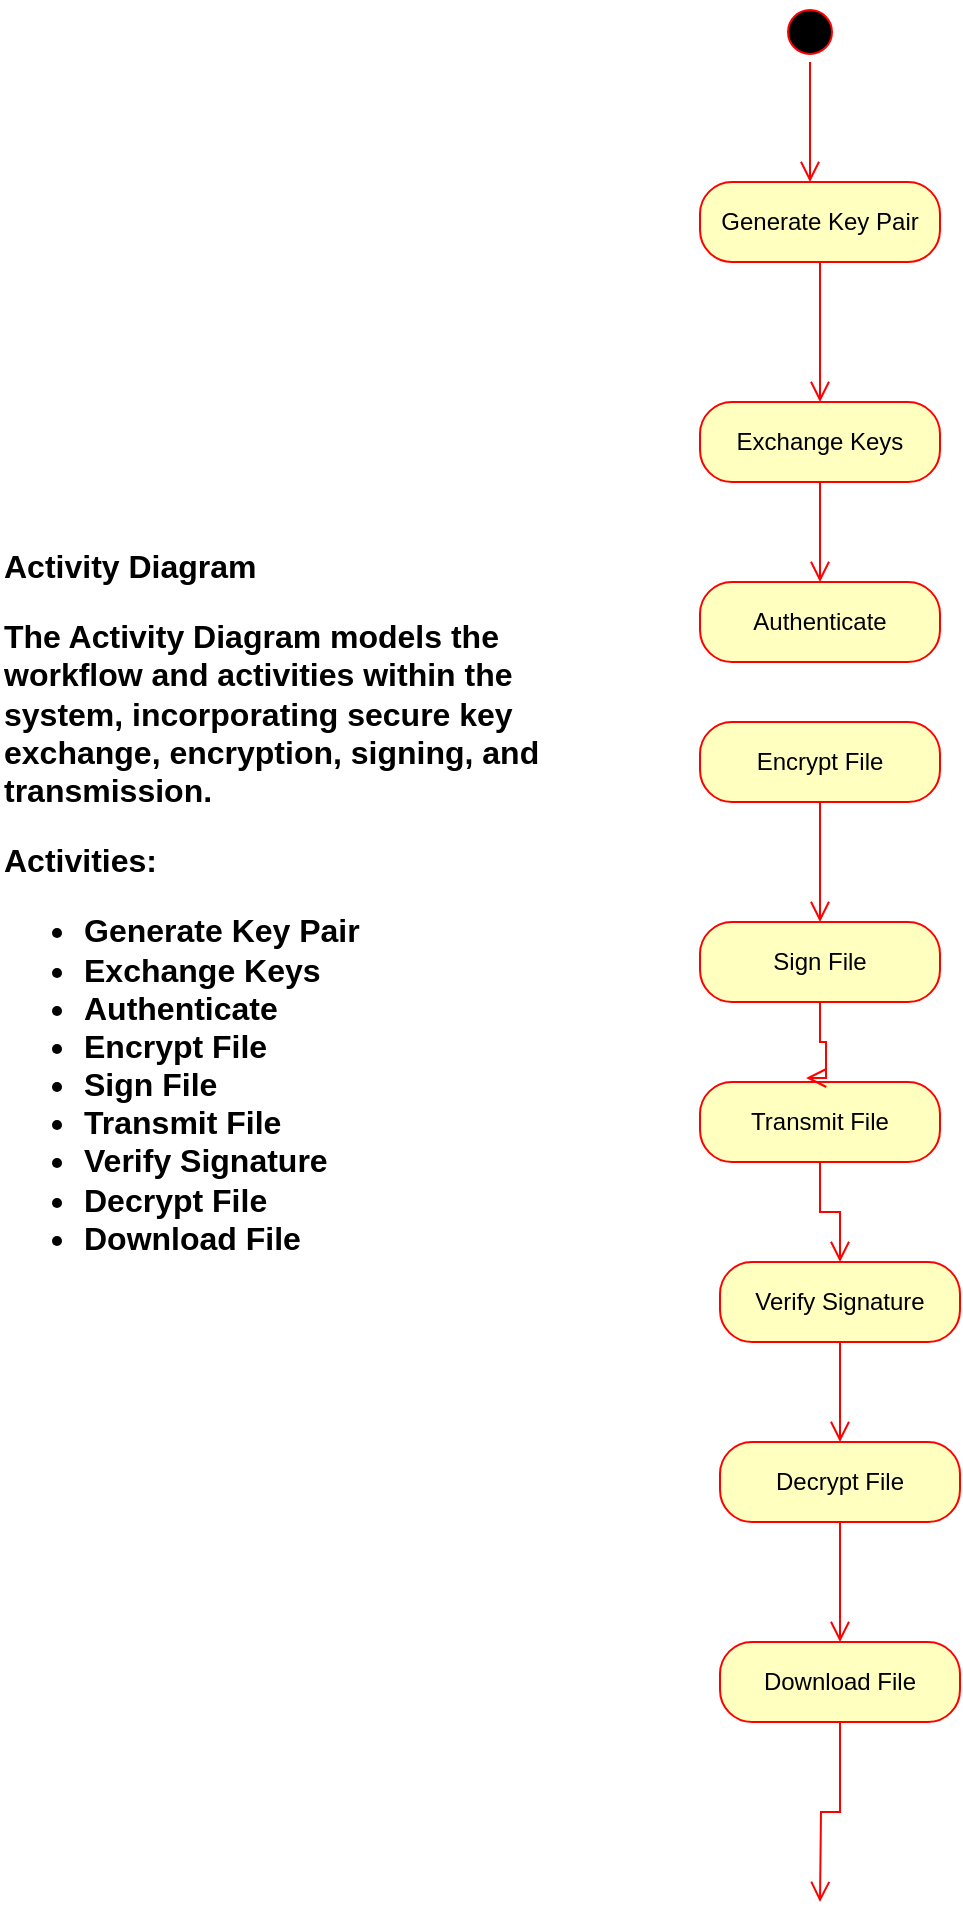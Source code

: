 <mxfile version="24.4.0" type="device">
  <diagram name="Page-1" id="UFcKEp5HDD3tKtdkF1ra">
    <mxGraphModel dx="1274" dy="1751" grid="1" gridSize="10" guides="1" tooltips="1" connect="1" arrows="1" fold="1" page="1" pageScale="1" pageWidth="850" pageHeight="1100" math="0" shadow="0">
      <root>
        <mxCell id="0" />
        <mxCell id="1" parent="0" />
        <mxCell id="qOj0G72neCXMJLTEVKNi-1" value="Generate Key Pair" style="rounded=1;whiteSpace=wrap;html=1;arcSize=40;fontColor=#000000;fillColor=#ffffc0;strokeColor=#ff0000;" vertex="1" parent="1">
          <mxGeometry x="410" y="-170" width="120" height="40" as="geometry" />
        </mxCell>
        <mxCell id="qOj0G72neCXMJLTEVKNi-2" value="" style="edgeStyle=orthogonalEdgeStyle;html=1;verticalAlign=bottom;endArrow=open;endSize=8;strokeColor=#ff0000;rounded=0;entryX=0.5;entryY=0;entryDx=0;entryDy=0;" edge="1" source="qOj0G72neCXMJLTEVKNi-1" parent="1" target="qOj0G72neCXMJLTEVKNi-3">
          <mxGeometry relative="1" as="geometry">
            <mxPoint x="120" y="290" as="targetPoint" />
          </mxGeometry>
        </mxCell>
        <mxCell id="qOj0G72neCXMJLTEVKNi-3" value="Exchange Keys" style="rounded=1;whiteSpace=wrap;html=1;arcSize=40;fontColor=#000000;fillColor=#ffffc0;strokeColor=#ff0000;" vertex="1" parent="1">
          <mxGeometry x="410" y="-60" width="120" height="40" as="geometry" />
        </mxCell>
        <mxCell id="qOj0G72neCXMJLTEVKNi-4" value="" style="edgeStyle=orthogonalEdgeStyle;html=1;verticalAlign=bottom;endArrow=open;endSize=8;strokeColor=#ff0000;rounded=0;entryX=0.5;entryY=0;entryDx=0;entryDy=0;" edge="1" parent="1" source="qOj0G72neCXMJLTEVKNi-3" target="qOj0G72neCXMJLTEVKNi-5">
          <mxGeometry relative="1" as="geometry">
            <mxPoint x="130" y="300" as="targetPoint" />
          </mxGeometry>
        </mxCell>
        <mxCell id="qOj0G72neCXMJLTEVKNi-5" value="Authenticate" style="rounded=1;whiteSpace=wrap;html=1;arcSize=40;fontColor=#000000;fillColor=#ffffc0;strokeColor=#ff0000;" vertex="1" parent="1">
          <mxGeometry x="410" y="30" width="120" height="40" as="geometry" />
        </mxCell>
        <mxCell id="qOj0G72neCXMJLTEVKNi-7" value="Encrypt File" style="rounded=1;whiteSpace=wrap;html=1;arcSize=40;fontColor=#000000;fillColor=#ffffc0;strokeColor=#ff0000;" vertex="1" parent="1">
          <mxGeometry x="410" y="100" width="120" height="40" as="geometry" />
        </mxCell>
        <mxCell id="qOj0G72neCXMJLTEVKNi-8" value="" style="edgeStyle=orthogonalEdgeStyle;html=1;verticalAlign=bottom;endArrow=open;endSize=8;strokeColor=#ff0000;rounded=0;entryX=0.5;entryY=0;entryDx=0;entryDy=0;" edge="1" parent="1" source="qOj0G72neCXMJLTEVKNi-7" target="qOj0G72neCXMJLTEVKNi-9">
          <mxGeometry relative="1" as="geometry">
            <mxPoint x="150" y="300" as="targetPoint" />
          </mxGeometry>
        </mxCell>
        <mxCell id="qOj0G72neCXMJLTEVKNi-9" value="Sign File" style="rounded=1;whiteSpace=wrap;html=1;arcSize=40;fontColor=#000000;fillColor=#ffffc0;strokeColor=#ff0000;" vertex="1" parent="1">
          <mxGeometry x="410" y="200" width="120" height="40" as="geometry" />
        </mxCell>
        <mxCell id="qOj0G72neCXMJLTEVKNi-11" value="Transmit File" style="rounded=1;whiteSpace=wrap;html=1;arcSize=40;fontColor=#000000;fillColor=#ffffc0;strokeColor=#ff0000;" vertex="1" parent="1">
          <mxGeometry x="410" y="280" width="120" height="40" as="geometry" />
        </mxCell>
        <mxCell id="qOj0G72neCXMJLTEVKNi-12" value="" style="edgeStyle=orthogonalEdgeStyle;html=1;verticalAlign=bottom;endArrow=open;endSize=8;strokeColor=#ff0000;rounded=0;entryX=0.5;entryY=0;entryDx=0;entryDy=0;" edge="1" parent="1" source="qOj0G72neCXMJLTEVKNi-11" target="qOj0G72neCXMJLTEVKNi-13">
          <mxGeometry relative="1" as="geometry">
            <mxPoint x="490" y="400" as="targetPoint" />
          </mxGeometry>
        </mxCell>
        <mxCell id="qOj0G72neCXMJLTEVKNi-13" value="Verify Signature" style="rounded=1;whiteSpace=wrap;html=1;arcSize=40;fontColor=#000000;fillColor=#ffffc0;strokeColor=#ff0000;" vertex="1" parent="1">
          <mxGeometry x="420" y="370" width="120" height="40" as="geometry" />
        </mxCell>
        <mxCell id="qOj0G72neCXMJLTEVKNi-14" value="" style="edgeStyle=orthogonalEdgeStyle;html=1;verticalAlign=bottom;endArrow=open;endSize=8;strokeColor=#ff0000;rounded=0;entryX=0.5;entryY=0;entryDx=0;entryDy=0;" edge="1" parent="1" source="qOj0G72neCXMJLTEVKNi-13" target="qOj0G72neCXMJLTEVKNi-15">
          <mxGeometry relative="1" as="geometry">
            <mxPoint x="500" y="370" as="targetPoint" />
          </mxGeometry>
        </mxCell>
        <mxCell id="qOj0G72neCXMJLTEVKNi-15" value="Decrypt File" style="rounded=1;whiteSpace=wrap;html=1;arcSize=40;fontColor=#000000;fillColor=#ffffc0;strokeColor=#ff0000;" vertex="1" parent="1">
          <mxGeometry x="420" y="460" width="120" height="40" as="geometry" />
        </mxCell>
        <mxCell id="qOj0G72neCXMJLTEVKNi-16" value="" style="edgeStyle=orthogonalEdgeStyle;html=1;verticalAlign=bottom;endArrow=open;endSize=8;strokeColor=#ff0000;rounded=0;entryX=0.5;entryY=0;entryDx=0;entryDy=0;" edge="1" parent="1" source="qOj0G72neCXMJLTEVKNi-15" target="qOj0G72neCXMJLTEVKNi-17">
          <mxGeometry relative="1" as="geometry">
            <mxPoint x="470" y="550" as="targetPoint" />
          </mxGeometry>
        </mxCell>
        <mxCell id="qOj0G72neCXMJLTEVKNi-17" value="Download File" style="rounded=1;whiteSpace=wrap;html=1;arcSize=40;fontColor=#000000;fillColor=#ffffc0;strokeColor=#ff0000;" vertex="1" parent="1">
          <mxGeometry x="420" y="560" width="120" height="40" as="geometry" />
        </mxCell>
        <mxCell id="qOj0G72neCXMJLTEVKNi-18" value="" style="edgeStyle=orthogonalEdgeStyle;html=1;verticalAlign=bottom;endArrow=open;endSize=8;strokeColor=#ff0000;rounded=0;" edge="1" parent="1" source="qOj0G72neCXMJLTEVKNi-17">
          <mxGeometry relative="1" as="geometry">
            <mxPoint x="470" y="690" as="targetPoint" />
          </mxGeometry>
        </mxCell>
        <mxCell id="qOj0G72neCXMJLTEVKNi-20" value="" style="edgeStyle=orthogonalEdgeStyle;html=1;verticalAlign=bottom;endArrow=open;endSize=8;strokeColor=#ff0000;rounded=0;exitX=0.5;exitY=1;exitDx=0;exitDy=0;entryX=0.442;entryY=-0.05;entryDx=0;entryDy=0;entryPerimeter=0;" edge="1" parent="1" source="qOj0G72neCXMJLTEVKNi-9" target="qOj0G72neCXMJLTEVKNi-11">
          <mxGeometry relative="1" as="geometry">
            <mxPoint x="450" y="290" as="targetPoint" />
            <mxPoint x="470" y="150" as="sourcePoint" />
            <Array as="points">
              <mxPoint x="470" y="260" />
              <mxPoint x="473" y="260" />
            </Array>
          </mxGeometry>
        </mxCell>
        <mxCell id="qOj0G72neCXMJLTEVKNi-26" value="" style="ellipse;html=1;shape=startState;fillColor=#000000;strokeColor=#ff0000;" vertex="1" parent="1">
          <mxGeometry x="450" y="-260" width="30" height="30" as="geometry" />
        </mxCell>
        <mxCell id="qOj0G72neCXMJLTEVKNi-27" value="" style="edgeStyle=orthogonalEdgeStyle;html=1;verticalAlign=bottom;endArrow=open;endSize=8;strokeColor=#ff0000;rounded=0;" edge="1" source="qOj0G72neCXMJLTEVKNi-26" parent="1">
          <mxGeometry relative="1" as="geometry">
            <mxPoint x="465" y="-170" as="targetPoint" />
          </mxGeometry>
        </mxCell>
        <mxCell id="qOj0G72neCXMJLTEVKNi-28" value="&lt;h3 style=&quot;font-size: 16px;&quot;&gt;Activity Diagram&lt;/h3&gt;&lt;p style=&quot;font-size: 16px;&quot;&gt;The Activity Diagram models the workflow and activities within the system, incorporating secure key exchange, encryption, signing, and transmission.&lt;/p&gt;&lt;p style=&quot;font-size: 16px;&quot;&gt;&lt;strong style=&quot;font-size: 16px;&quot;&gt;Activities&lt;/strong&gt;:&lt;/p&gt;&lt;ul style=&quot;font-size: 16px;&quot;&gt;&lt;li style=&quot;font-size: 16px;&quot;&gt;Generate Key Pair&lt;/li&gt;&lt;li style=&quot;font-size: 16px;&quot;&gt;Exchange Keys&lt;/li&gt;&lt;li style=&quot;font-size: 16px;&quot;&gt;Authenticate&lt;/li&gt;&lt;li style=&quot;font-size: 16px;&quot;&gt;Encrypt File&lt;/li&gt;&lt;li style=&quot;font-size: 16px;&quot;&gt;Sign File&lt;/li&gt;&lt;li style=&quot;font-size: 16px;&quot;&gt;Transmit File&lt;/li&gt;&lt;li style=&quot;font-size: 16px;&quot;&gt;Verify Signature&lt;/li&gt;&lt;li style=&quot;font-size: 16px;&quot;&gt;Decrypt File&lt;/li&gt;&lt;li style=&quot;font-size: 16px;&quot;&gt;Download File&lt;/li&gt;&lt;/ul&gt;" style="text;html=1;whiteSpace=wrap;overflow=hidden;rounded=0;fontStyle=1;fontSize=16;" vertex="1" parent="1">
          <mxGeometry x="60" y="-10" width="270" height="420" as="geometry" />
        </mxCell>
      </root>
    </mxGraphModel>
  </diagram>
</mxfile>
